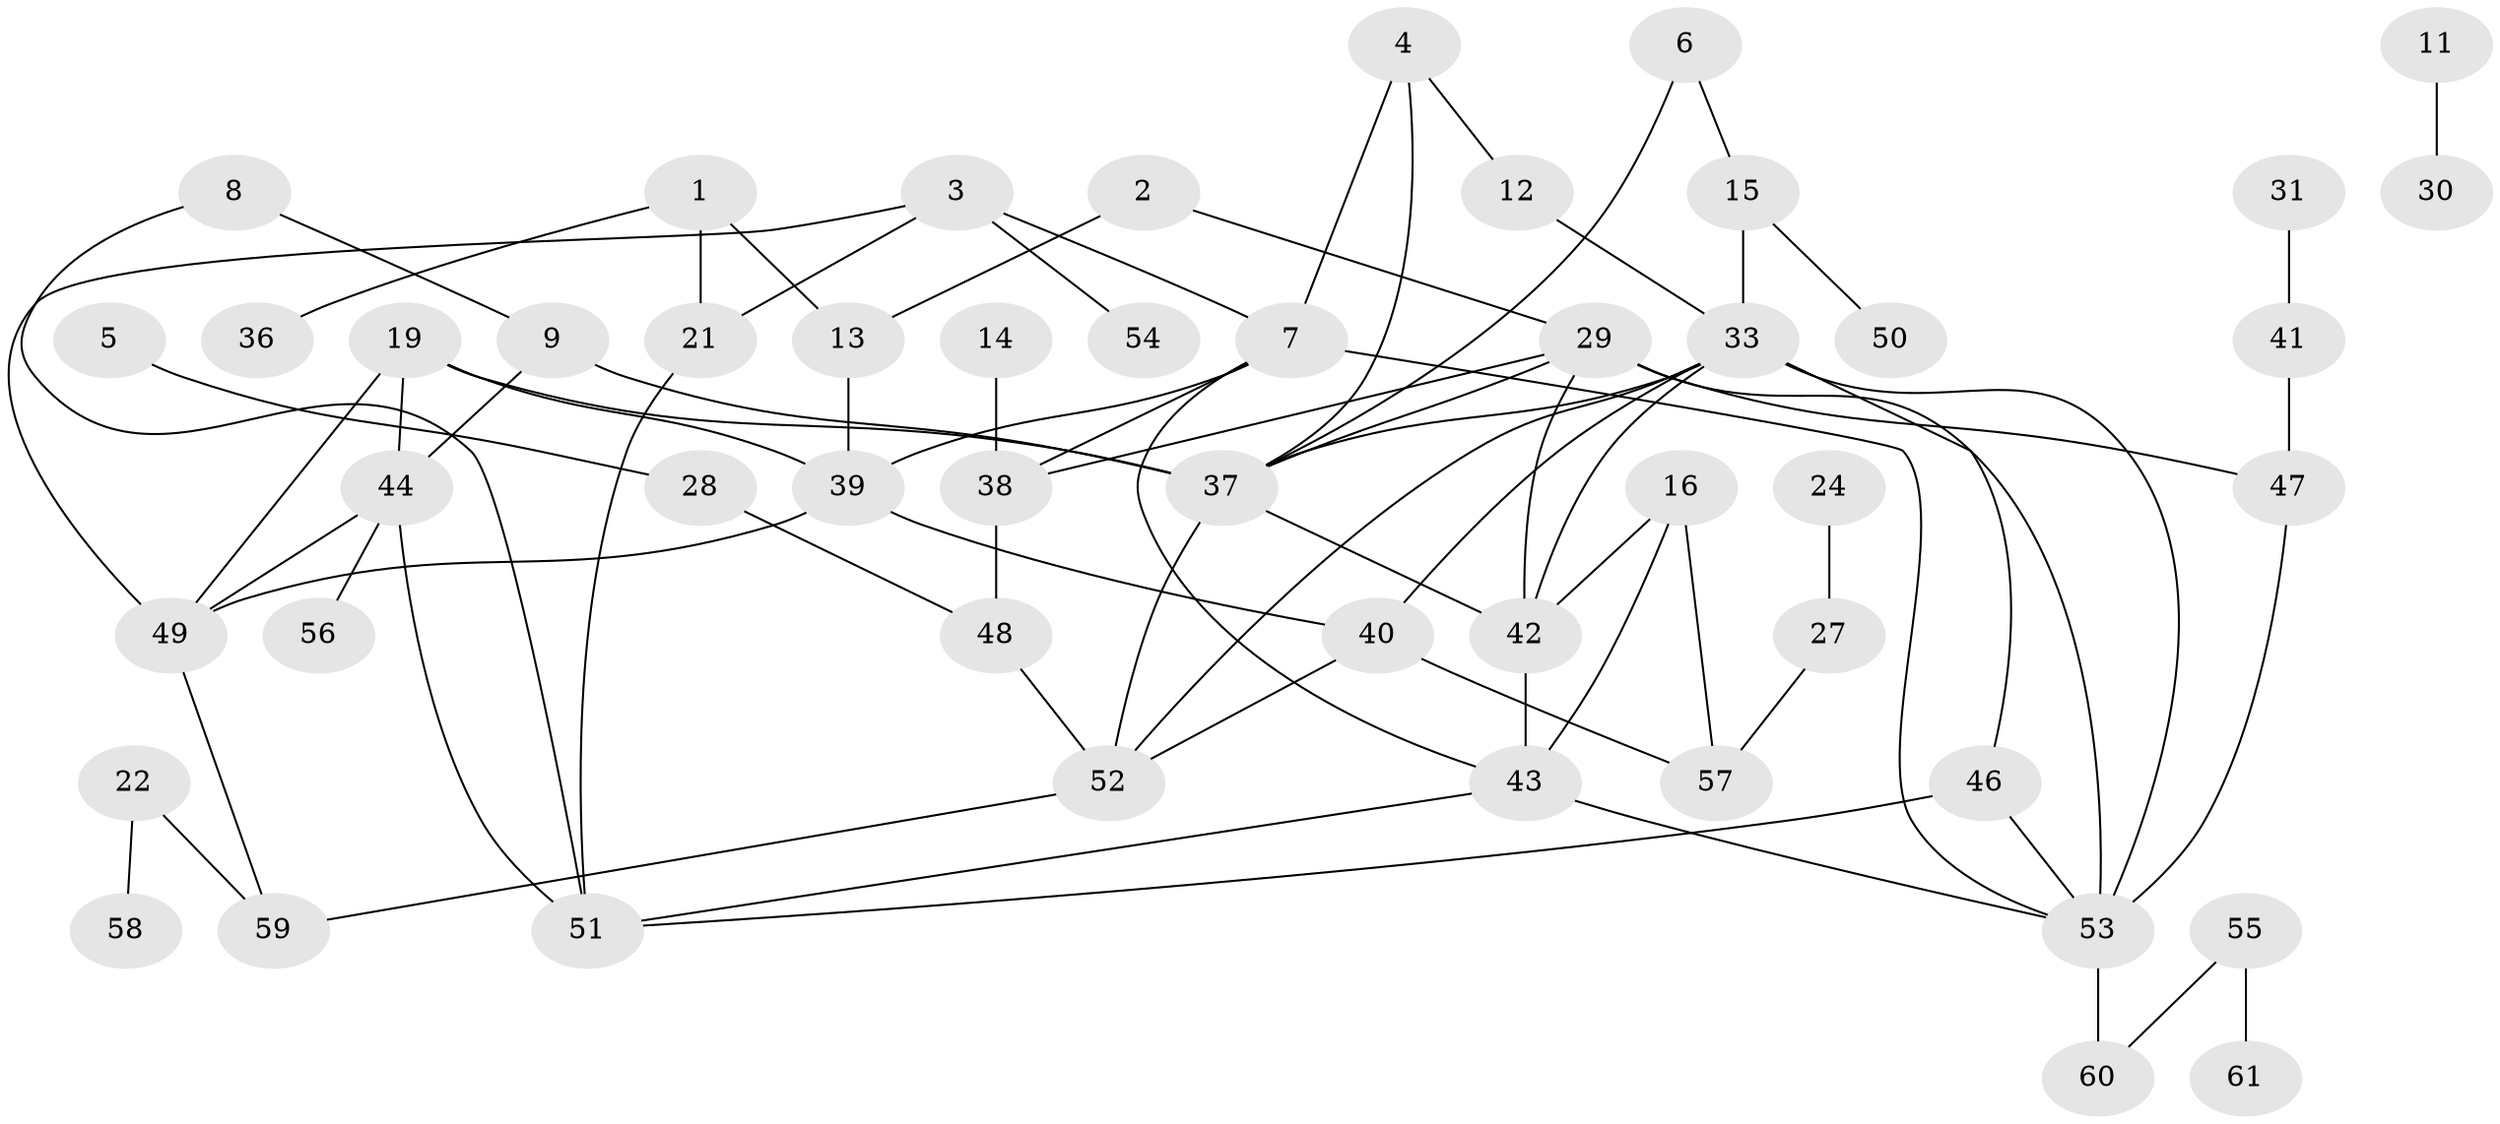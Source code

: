 // original degree distribution, {4: 0.16393442622950818, 1: 0.2459016393442623, 3: 0.2459016393442623, 2: 0.19672131147540983, 0: 0.09016393442622951, 5: 0.04918032786885246, 6: 0.00819672131147541}
// Generated by graph-tools (version 1.1) at 2025/00/03/09/25 03:00:49]
// undirected, 50 vertices, 77 edges
graph export_dot {
graph [start="1"]
  node [color=gray90,style=filled];
  1;
  2;
  3;
  4;
  5;
  6;
  7;
  8;
  9;
  11;
  12;
  13;
  14;
  15;
  16;
  19;
  21;
  22;
  24;
  27;
  28;
  29;
  30;
  31;
  33;
  36;
  37;
  38;
  39;
  40;
  41;
  42;
  43;
  44;
  46;
  47;
  48;
  49;
  50;
  51;
  52;
  53;
  54;
  55;
  56;
  57;
  58;
  59;
  60;
  61;
  1 -- 13 [weight=1.0];
  1 -- 21 [weight=1.0];
  1 -- 36 [weight=1.0];
  2 -- 13 [weight=1.0];
  2 -- 29 [weight=1.0];
  3 -- 7 [weight=1.0];
  3 -- 21 [weight=1.0];
  3 -- 49 [weight=1.0];
  3 -- 54 [weight=1.0];
  4 -- 7 [weight=1.0];
  4 -- 12 [weight=1.0];
  4 -- 37 [weight=1.0];
  5 -- 28 [weight=1.0];
  6 -- 15 [weight=1.0];
  6 -- 37 [weight=1.0];
  7 -- 38 [weight=1.0];
  7 -- 39 [weight=1.0];
  7 -- 43 [weight=1.0];
  7 -- 53 [weight=1.0];
  8 -- 9 [weight=1.0];
  8 -- 51 [weight=1.0];
  9 -- 37 [weight=1.0];
  9 -- 44 [weight=1.0];
  11 -- 30 [weight=1.0];
  12 -- 33 [weight=1.0];
  13 -- 39 [weight=1.0];
  14 -- 38 [weight=1.0];
  15 -- 33 [weight=1.0];
  15 -- 50 [weight=1.0];
  16 -- 42 [weight=1.0];
  16 -- 43 [weight=1.0];
  16 -- 57 [weight=1.0];
  19 -- 37 [weight=1.0];
  19 -- 39 [weight=1.0];
  19 -- 44 [weight=2.0];
  19 -- 49 [weight=1.0];
  21 -- 51 [weight=1.0];
  22 -- 58 [weight=1.0];
  22 -- 59 [weight=1.0];
  24 -- 27 [weight=1.0];
  27 -- 57 [weight=1.0];
  28 -- 48 [weight=1.0];
  29 -- 37 [weight=1.0];
  29 -- 38 [weight=1.0];
  29 -- 42 [weight=1.0];
  29 -- 47 [weight=1.0];
  29 -- 53 [weight=2.0];
  31 -- 41 [weight=1.0];
  33 -- 37 [weight=1.0];
  33 -- 40 [weight=1.0];
  33 -- 42 [weight=1.0];
  33 -- 46 [weight=1.0];
  33 -- 52 [weight=1.0];
  33 -- 53 [weight=2.0];
  37 -- 42 [weight=1.0];
  37 -- 52 [weight=1.0];
  38 -- 48 [weight=1.0];
  39 -- 40 [weight=1.0];
  39 -- 49 [weight=1.0];
  40 -- 52 [weight=1.0];
  40 -- 57 [weight=1.0];
  41 -- 47 [weight=1.0];
  42 -- 43 [weight=1.0];
  43 -- 51 [weight=1.0];
  43 -- 53 [weight=1.0];
  44 -- 49 [weight=1.0];
  44 -- 51 [weight=1.0];
  44 -- 56 [weight=1.0];
  46 -- 51 [weight=1.0];
  46 -- 53 [weight=1.0];
  47 -- 53 [weight=1.0];
  48 -- 52 [weight=1.0];
  49 -- 59 [weight=1.0];
  52 -- 59 [weight=1.0];
  53 -- 60 [weight=1.0];
  55 -- 60 [weight=1.0];
  55 -- 61 [weight=1.0];
}
